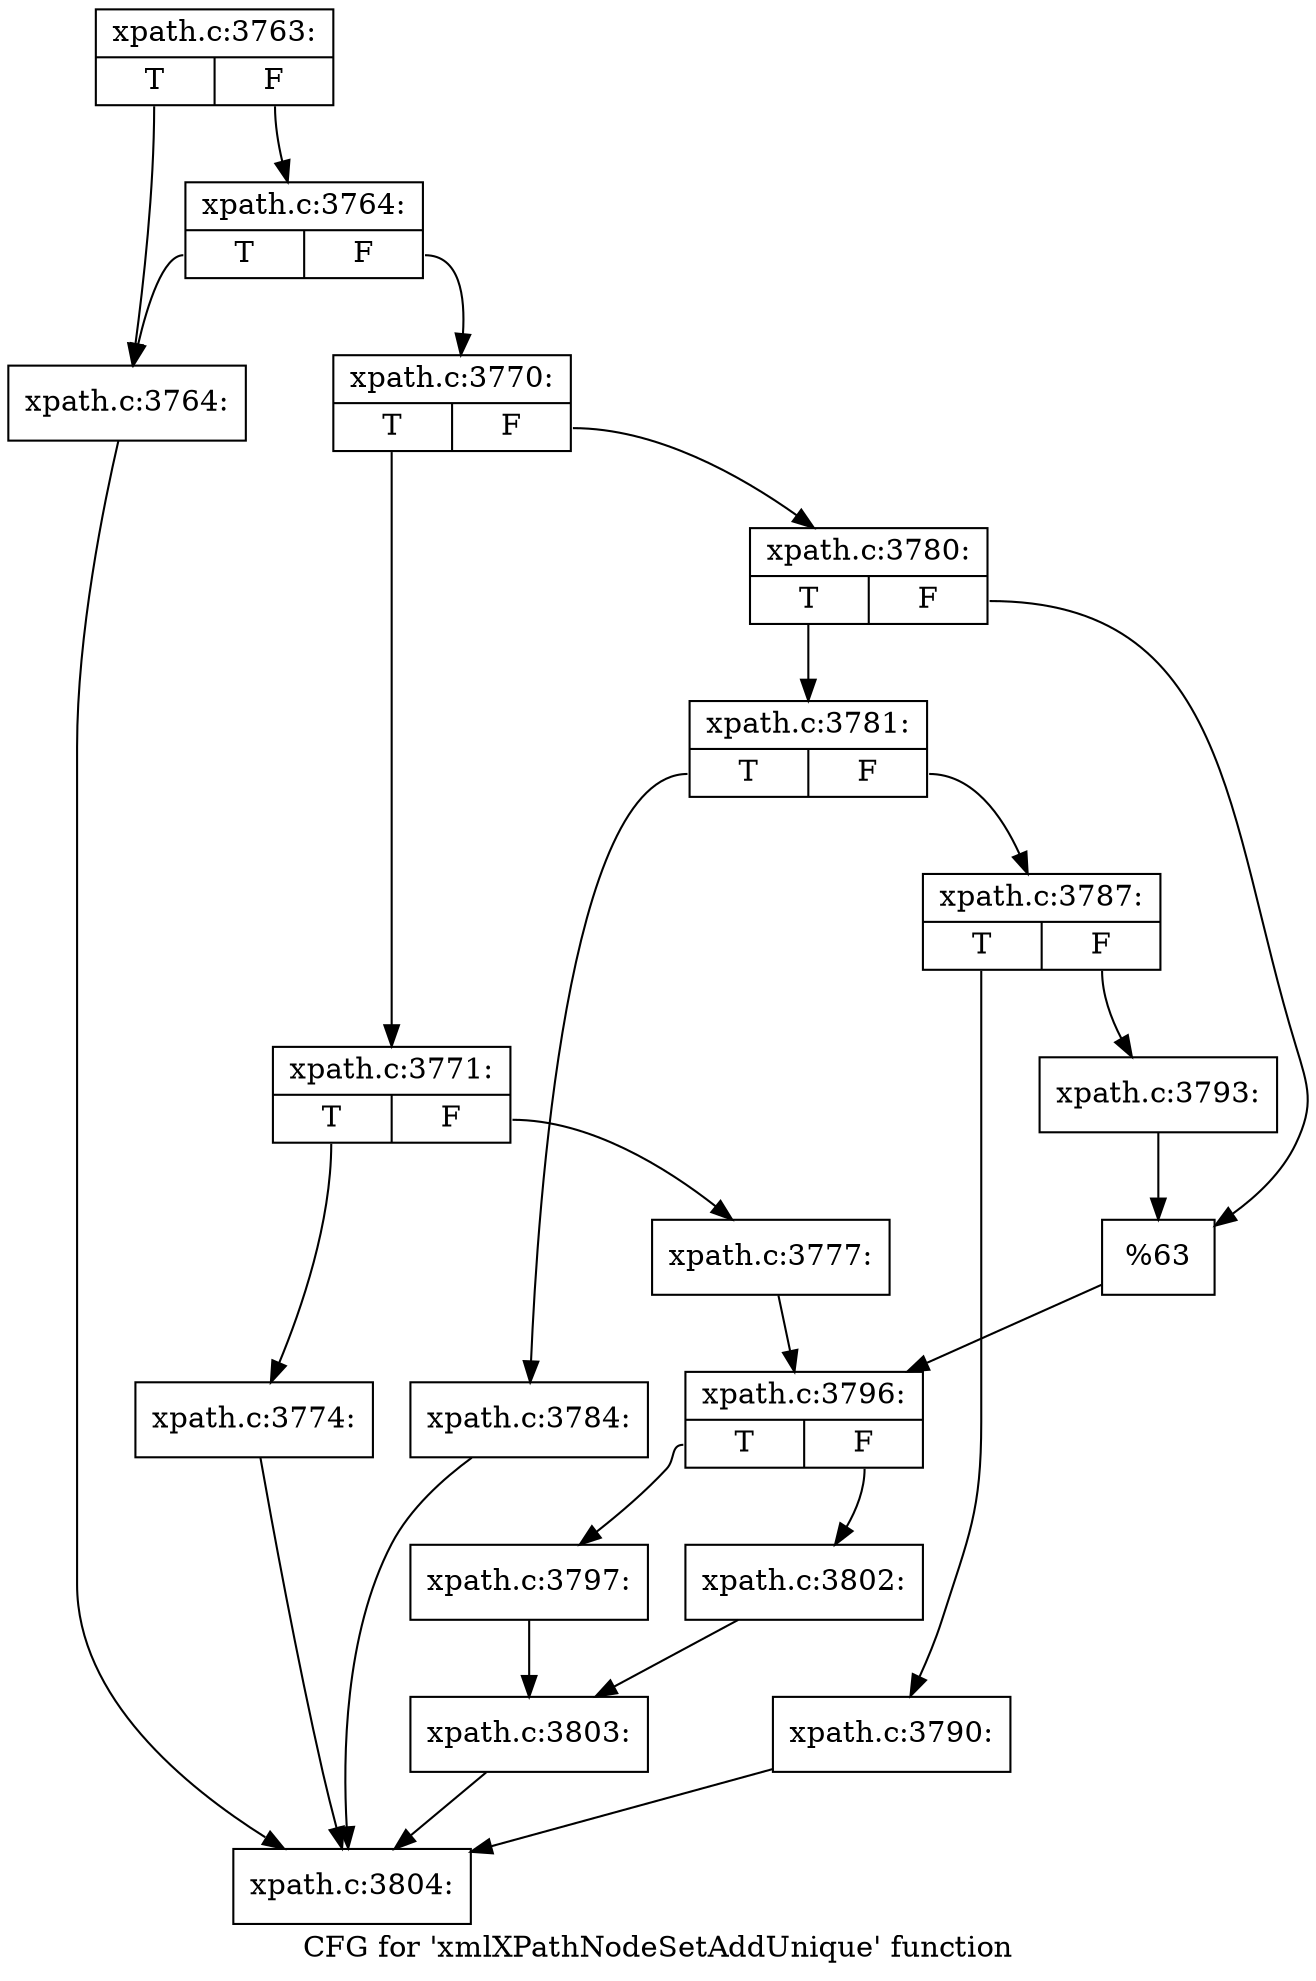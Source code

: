 digraph "CFG for 'xmlXPathNodeSetAddUnique' function" {
	label="CFG for 'xmlXPathNodeSetAddUnique' function";

	Node0x55e6b2545ef0 [shape=record,label="{xpath.c:3763:|{<s0>T|<s1>F}}"];
	Node0x55e6b2545ef0:s0 -> Node0x55e6b2546310;
	Node0x55e6b2545ef0:s1 -> Node0x55e6b2547560;
	Node0x55e6b2547560 [shape=record,label="{xpath.c:3764:|{<s0>T|<s1>F}}"];
	Node0x55e6b2547560:s0 -> Node0x55e6b2546310;
	Node0x55e6b2547560:s1 -> Node0x55e6b253d640;
	Node0x55e6b2546310 [shape=record,label="{xpath.c:3764:}"];
	Node0x55e6b2546310 -> Node0x55e6b253d6b0;
	Node0x55e6b253d640 [shape=record,label="{xpath.c:3770:|{<s0>T|<s1>F}}"];
	Node0x55e6b253d640:s0 -> Node0x55e6b2547c50;
	Node0x55e6b253d640:s1 -> Node0x55e6b2547cf0;
	Node0x55e6b2547c50 [shape=record,label="{xpath.c:3771:|{<s0>T|<s1>F}}"];
	Node0x55e6b2547c50:s0 -> Node0x55e6b2548490;
	Node0x55e6b2547c50:s1 -> Node0x55e6b25484e0;
	Node0x55e6b2548490 [shape=record,label="{xpath.c:3774:}"];
	Node0x55e6b2548490 -> Node0x55e6b253d6b0;
	Node0x55e6b25484e0 [shape=record,label="{xpath.c:3777:}"];
	Node0x55e6b25484e0 -> Node0x55e6b2547ca0;
	Node0x55e6b2547cf0 [shape=record,label="{xpath.c:3780:|{<s0>T|<s1>F}}"];
	Node0x55e6b2547cf0:s0 -> Node0x55e6b25492c0;
	Node0x55e6b2547cf0:s1 -> Node0x55e6b2549310;
	Node0x55e6b25492c0 [shape=record,label="{xpath.c:3781:|{<s0>T|<s1>F}}"];
	Node0x55e6b25492c0:s0 -> Node0x55e6b24074d0;
	Node0x55e6b25492c0:s1 -> Node0x55e6b2407520;
	Node0x55e6b24074d0 [shape=record,label="{xpath.c:3784:}"];
	Node0x55e6b24074d0 -> Node0x55e6b253d6b0;
	Node0x55e6b2407520 [shape=record,label="{xpath.c:3787:|{<s0>T|<s1>F}}"];
	Node0x55e6b2407520:s0 -> Node0x55e6b24d60b0;
	Node0x55e6b2407520:s1 -> Node0x55e6b24d6100;
	Node0x55e6b24d60b0 [shape=record,label="{xpath.c:3790:}"];
	Node0x55e6b24d60b0 -> Node0x55e6b253d6b0;
	Node0x55e6b24d6100 [shape=record,label="{xpath.c:3793:}"];
	Node0x55e6b24d6100 -> Node0x55e6b2549310;
	Node0x55e6b2549310 [shape=record,label="{%63}"];
	Node0x55e6b2549310 -> Node0x55e6b2547ca0;
	Node0x55e6b2547ca0 [shape=record,label="{xpath.c:3796:|{<s0>T|<s1>F}}"];
	Node0x55e6b2547ca0:s0 -> Node0x55e6b24e2860;
	Node0x55e6b2547ca0:s1 -> Node0x55e6b24e2900;
	Node0x55e6b24e2860 [shape=record,label="{xpath.c:3797:}"];
	Node0x55e6b24e2860 -> Node0x55e6b24e28b0;
	Node0x55e6b24e2900 [shape=record,label="{xpath.c:3802:}"];
	Node0x55e6b24e2900 -> Node0x55e6b24e28b0;
	Node0x55e6b24e28b0 [shape=record,label="{xpath.c:3803:}"];
	Node0x55e6b24e28b0 -> Node0x55e6b253d6b0;
	Node0x55e6b253d6b0 [shape=record,label="{xpath.c:3804:}"];
}
